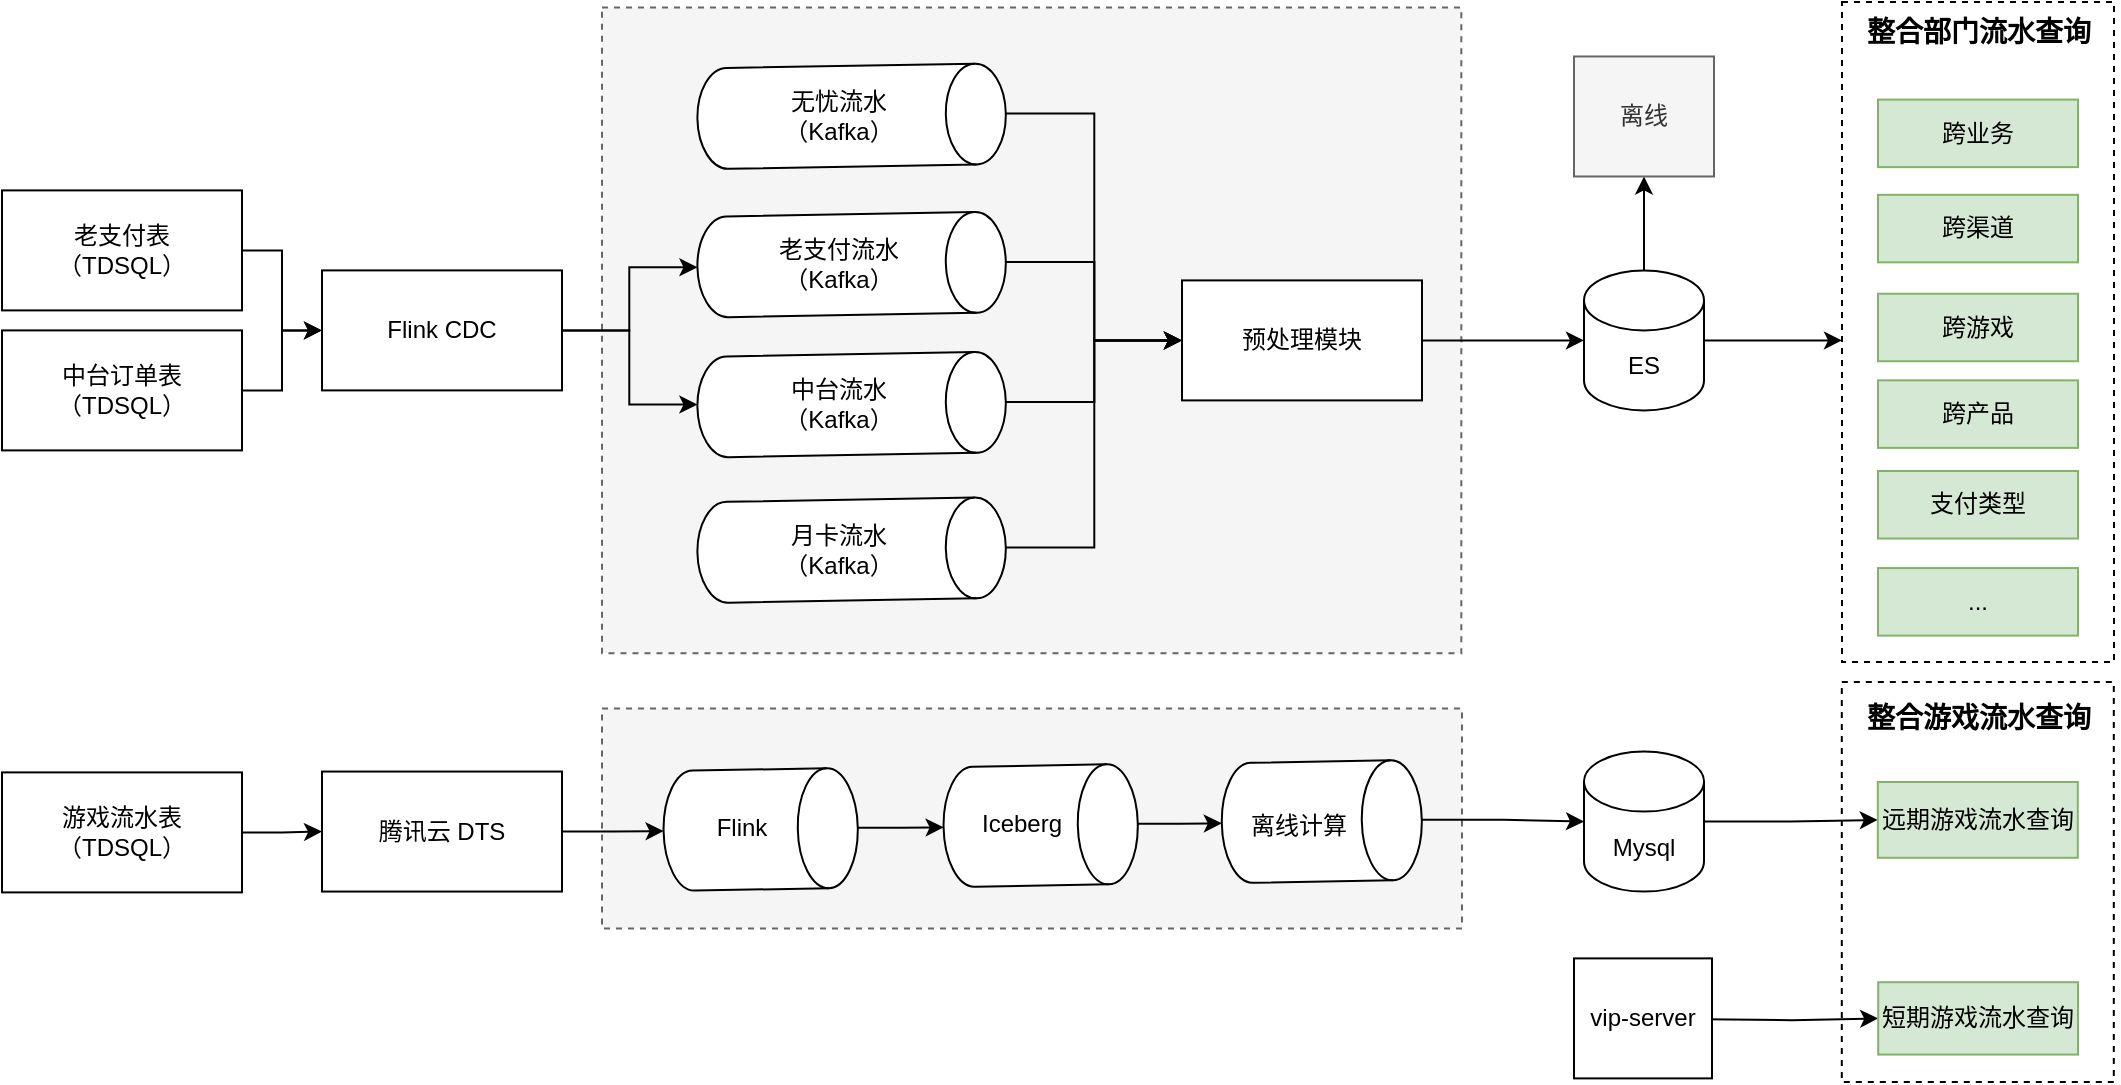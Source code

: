 <mxfile version="22.1.18" type="github">
  <diagram name="第 1 页" id="U7sybSRnqge9UdC9qBEp">
    <mxGraphModel dx="2261" dy="780" grid="1" gridSize="10" guides="1" tooltips="1" connect="1" arrows="1" fold="1" page="1" pageScale="1" pageWidth="827" pageHeight="1169" math="0" shadow="0">
      <root>
        <mxCell id="0" />
        <mxCell id="1" parent="0" />
        <mxCell id="HIGhhWwjRi3wT-E4ES3Q-131" value="" style="rounded=0;whiteSpace=wrap;html=1;dashed=1;" vertex="1" parent="1">
          <mxGeometry x="139.9" y="1100" width="136" height="200" as="geometry" />
        </mxCell>
        <mxCell id="HIGhhWwjRi3wT-E4ES3Q-67" value="" style="rounded=0;whiteSpace=wrap;html=1;dashed=1;fillColor=#f5f5f5;fontColor=#333333;strokeColor=#666666;" vertex="1" parent="1">
          <mxGeometry x="-480" y="762.75" width="429.67" height="322.9" as="geometry" />
        </mxCell>
        <mxCell id="HIGhhWwjRi3wT-E4ES3Q-70" style="edgeStyle=orthogonalEdgeStyle;rounded=0;orthogonalLoop=1;jettySize=auto;html=1;exitX=1;exitY=0.5;exitDx=0;exitDy=0;entryX=0;entryY=0.5;entryDx=0;entryDy=0;" edge="1" parent="1" source="HIGhhWwjRi3wT-E4ES3Q-37" target="HIGhhWwjRi3wT-E4ES3Q-39">
          <mxGeometry relative="1" as="geometry" />
        </mxCell>
        <mxCell id="HIGhhWwjRi3wT-E4ES3Q-37" value="老支付表&lt;br style=&quot;border-color: var(--border-color);&quot;&gt;（TDSQL）" style="rounded=0;whiteSpace=wrap;html=1;" vertex="1" parent="1">
          <mxGeometry x="-780" y="854.2" width="120" height="60" as="geometry" />
        </mxCell>
        <mxCell id="HIGhhWwjRi3wT-E4ES3Q-71" style="edgeStyle=orthogonalEdgeStyle;rounded=0;orthogonalLoop=1;jettySize=auto;html=1;exitX=1;exitY=0.5;exitDx=0;exitDy=0;entryX=0;entryY=0.5;entryDx=0;entryDy=0;" edge="1" parent="1" source="HIGhhWwjRi3wT-E4ES3Q-38" target="HIGhhWwjRi3wT-E4ES3Q-39">
          <mxGeometry relative="1" as="geometry" />
        </mxCell>
        <mxCell id="HIGhhWwjRi3wT-E4ES3Q-38" value="中台订单表&lt;br style=&quot;border-color: var(--border-color);&quot;&gt;（TDSQL）" style="rounded=0;whiteSpace=wrap;html=1;" vertex="1" parent="1">
          <mxGeometry x="-780" y="924.2" width="120" height="60" as="geometry" />
        </mxCell>
        <mxCell id="HIGhhWwjRi3wT-E4ES3Q-77" style="edgeStyle=orthogonalEdgeStyle;rounded=0;orthogonalLoop=1;jettySize=auto;html=1;exitX=1;exitY=0.5;exitDx=0;exitDy=0;" edge="1" parent="1" source="HIGhhWwjRi3wT-E4ES3Q-39" target="HIGhhWwjRi3wT-E4ES3Q-47">
          <mxGeometry relative="1" as="geometry" />
        </mxCell>
        <mxCell id="HIGhhWwjRi3wT-E4ES3Q-39" value="Flink CDC" style="rounded=0;whiteSpace=wrap;html=1;" vertex="1" parent="1">
          <mxGeometry x="-620" y="894.2" width="120" height="60" as="geometry" />
        </mxCell>
        <mxCell id="HIGhhWwjRi3wT-E4ES3Q-78" style="edgeStyle=orthogonalEdgeStyle;rounded=0;orthogonalLoop=1;jettySize=auto;html=1;exitX=1;exitY=0.5;exitDx=0;exitDy=0;" edge="1" parent="1" source="HIGhhWwjRi3wT-E4ES3Q-40" target="HIGhhWwjRi3wT-E4ES3Q-42">
          <mxGeometry relative="1" as="geometry" />
        </mxCell>
        <mxCell id="HIGhhWwjRi3wT-E4ES3Q-40" value="游戏流水表&lt;br&gt;（TDSQL）" style="rounded=0;whiteSpace=wrap;html=1;" vertex="1" parent="1">
          <mxGeometry x="-780" y="1145.2" width="120" height="60" as="geometry" />
        </mxCell>
        <mxCell id="HIGhhWwjRi3wT-E4ES3Q-42" value="腾讯云 DTS" style="rounded=0;whiteSpace=wrap;html=1;" vertex="1" parent="1">
          <mxGeometry x="-620" y="1144.78" width="120" height="60" as="geometry" />
        </mxCell>
        <mxCell id="HIGhhWwjRi3wT-E4ES3Q-53" value="" style="rounded=0;whiteSpace=wrap;html=1;dashed=1;fillColor=#f5f5f5;fontColor=#333333;strokeColor=#666666;" vertex="1" parent="1">
          <mxGeometry x="-480" y="1113.2" width="430" height="110" as="geometry" />
        </mxCell>
        <mxCell id="HIGhhWwjRi3wT-E4ES3Q-54" value="" style="shape=cylinder3;whiteSpace=wrap;html=1;boundedLbl=1;backgroundOutline=1;size=15;rotation=89;" vertex="1" parent="1">
          <mxGeometry x="-430.66" y="1125.15" width="60" height="97.11" as="geometry" />
        </mxCell>
        <mxCell id="HIGhhWwjRi3wT-E4ES3Q-55" value="Flink" style="text;html=1;strokeColor=none;fillColor=none;align=center;verticalAlign=middle;whiteSpace=wrap;rounded=0;" vertex="1" parent="1">
          <mxGeometry x="-440" y="1158.34" width="60" height="30" as="geometry" />
        </mxCell>
        <mxCell id="HIGhhWwjRi3wT-E4ES3Q-56" value="" style="shape=cylinder3;whiteSpace=wrap;html=1;boundedLbl=1;backgroundOutline=1;size=15;rotation=89;" vertex="1" parent="1">
          <mxGeometry x="-290.66" y="1123.2" width="60" height="97.11" as="geometry" />
        </mxCell>
        <mxCell id="HIGhhWwjRi3wT-E4ES3Q-57" value="Iceberg" style="text;html=1;strokeColor=none;fillColor=none;align=center;verticalAlign=middle;whiteSpace=wrap;rounded=0;" vertex="1" parent="1">
          <mxGeometry x="-300" y="1156.39" width="60" height="30" as="geometry" />
        </mxCell>
        <mxCell id="HIGhhWwjRi3wT-E4ES3Q-75" style="edgeStyle=orthogonalEdgeStyle;rounded=0;orthogonalLoop=1;jettySize=auto;html=1;exitX=0.5;exitY=0;exitDx=0;exitDy=0;exitPerimeter=0;" edge="1" parent="1" source="HIGhhWwjRi3wT-E4ES3Q-58" target="HIGhhWwjRi3wT-E4ES3Q-74">
          <mxGeometry relative="1" as="geometry" />
        </mxCell>
        <mxCell id="HIGhhWwjRi3wT-E4ES3Q-58" value="" style="shape=cylinder3;whiteSpace=wrap;html=1;boundedLbl=1;backgroundOutline=1;size=15;rotation=89;" vertex="1" parent="1">
          <mxGeometry x="-150.1" y="1119.78" width="60" height="100" as="geometry" />
        </mxCell>
        <mxCell id="HIGhhWwjRi3wT-E4ES3Q-59" value="离线计算" style="text;html=1;strokeColor=none;fillColor=none;align=center;verticalAlign=middle;whiteSpace=wrap;rounded=0;" vertex="1" parent="1">
          <mxGeometry x="-160" y="1155.16" width="57" height="33.19" as="geometry" />
        </mxCell>
        <mxCell id="HIGhhWwjRi3wT-E4ES3Q-60" style="edgeStyle=orthogonalEdgeStyle;rounded=0;orthogonalLoop=1;jettySize=auto;html=1;exitX=0.5;exitY=0;exitDx=0;exitDy=0;exitPerimeter=0;entryX=0.5;entryY=1;entryDx=0;entryDy=0;entryPerimeter=0;" edge="1" parent="1" source="HIGhhWwjRi3wT-E4ES3Q-54" target="HIGhhWwjRi3wT-E4ES3Q-56">
          <mxGeometry relative="1" as="geometry" />
        </mxCell>
        <mxCell id="HIGhhWwjRi3wT-E4ES3Q-66" style="edgeStyle=orthogonalEdgeStyle;rounded=0;orthogonalLoop=1;jettySize=auto;html=1;exitX=0.5;exitY=0;exitDx=0;exitDy=0;exitPerimeter=0;entryX=0.5;entryY=1;entryDx=0;entryDy=0;entryPerimeter=0;" edge="1" parent="1" source="HIGhhWwjRi3wT-E4ES3Q-56" target="HIGhhWwjRi3wT-E4ES3Q-58">
          <mxGeometry relative="1" as="geometry" />
        </mxCell>
        <mxCell id="HIGhhWwjRi3wT-E4ES3Q-73" style="edgeStyle=orthogonalEdgeStyle;rounded=0;orthogonalLoop=1;jettySize=auto;html=1;exitX=1;exitY=0.5;exitDx=0;exitDy=0;" edge="1" parent="1" source="HIGhhWwjRi3wT-E4ES3Q-68" target="HIGhhWwjRi3wT-E4ES3Q-72">
          <mxGeometry relative="1" as="geometry" />
        </mxCell>
        <mxCell id="HIGhhWwjRi3wT-E4ES3Q-68" value="预处理模块" style="rounded=0;whiteSpace=wrap;html=1;" vertex="1" parent="1">
          <mxGeometry x="-190" y="899.2" width="120" height="60" as="geometry" />
        </mxCell>
        <mxCell id="HIGhhWwjRi3wT-E4ES3Q-82" style="edgeStyle=orthogonalEdgeStyle;rounded=0;orthogonalLoop=1;jettySize=auto;html=1;exitX=1;exitY=0.5;exitDx=0;exitDy=0;exitPerimeter=0;" edge="1" parent="1" source="HIGhhWwjRi3wT-E4ES3Q-72">
          <mxGeometry relative="1" as="geometry">
            <mxPoint x="140" y="929.2" as="targetPoint" />
          </mxGeometry>
        </mxCell>
        <mxCell id="HIGhhWwjRi3wT-E4ES3Q-116" style="edgeStyle=orthogonalEdgeStyle;rounded=0;orthogonalLoop=1;jettySize=auto;html=1;exitX=0.5;exitY=0;exitDx=0;exitDy=0;exitPerimeter=0;" edge="1" parent="1" source="HIGhhWwjRi3wT-E4ES3Q-72" target="HIGhhWwjRi3wT-E4ES3Q-115">
          <mxGeometry relative="1" as="geometry" />
        </mxCell>
        <mxCell id="HIGhhWwjRi3wT-E4ES3Q-72" value="ES" style="shape=cylinder3;whiteSpace=wrap;html=1;boundedLbl=1;backgroundOutline=1;size=15;" vertex="1" parent="1">
          <mxGeometry x="11" y="894.2" width="60" height="70" as="geometry" />
        </mxCell>
        <mxCell id="HIGhhWwjRi3wT-E4ES3Q-84" style="edgeStyle=orthogonalEdgeStyle;rounded=0;orthogonalLoop=1;jettySize=auto;html=1;exitX=1;exitY=0.5;exitDx=0;exitDy=0;exitPerimeter=0;" edge="1" parent="1" source="HIGhhWwjRi3wT-E4ES3Q-74" target="HIGhhWwjRi3wT-E4ES3Q-83">
          <mxGeometry relative="1" as="geometry" />
        </mxCell>
        <mxCell id="HIGhhWwjRi3wT-E4ES3Q-74" value="Mysql" style="shape=cylinder3;whiteSpace=wrap;html=1;boundedLbl=1;backgroundOutline=1;size=15;" vertex="1" parent="1">
          <mxGeometry x="11" y="1134.78" width="60" height="70" as="geometry" />
        </mxCell>
        <mxCell id="HIGhhWwjRi3wT-E4ES3Q-86" style="edgeStyle=orthogonalEdgeStyle;rounded=0;orthogonalLoop=1;jettySize=auto;html=1;exitX=0.5;exitY=0;exitDx=0;exitDy=0;exitPerimeter=0;entryX=0;entryY=0.5;entryDx=0;entryDy=0;" edge="1" parent="1" source="HIGhhWwjRi3wT-E4ES3Q-45" target="HIGhhWwjRi3wT-E4ES3Q-68">
          <mxGeometry relative="1" as="geometry" />
        </mxCell>
        <mxCell id="HIGhhWwjRi3wT-E4ES3Q-45" value="" style="shape=cylinder3;whiteSpace=wrap;html=1;boundedLbl=1;backgroundOutline=1;size=15;rotation=89;" vertex="1" parent="1">
          <mxGeometry x="-380.394" y="814.195" width="50.398" height="154.209" as="geometry" />
        </mxCell>
        <mxCell id="HIGhhWwjRi3wT-E4ES3Q-46" value="老支付流水&lt;br style=&quot;border-color: var(--border-color);&quot;&gt;（Kafka）" style="text;html=1;strokeColor=none;fillColor=none;align=center;verticalAlign=middle;whiteSpace=wrap;rounded=0;" vertex="1" parent="1">
          <mxGeometry x="-412.22" y="876.435" width="100.795" height="30.0" as="geometry" />
        </mxCell>
        <mxCell id="HIGhhWwjRi3wT-E4ES3Q-87" style="edgeStyle=orthogonalEdgeStyle;rounded=0;orthogonalLoop=1;jettySize=auto;html=1;exitX=0.5;exitY=0;exitDx=0;exitDy=0;exitPerimeter=0;entryX=0;entryY=0.5;entryDx=0;entryDy=0;" edge="1" parent="1" source="HIGhhWwjRi3wT-E4ES3Q-47" target="HIGhhWwjRi3wT-E4ES3Q-68">
          <mxGeometry relative="1" as="geometry" />
        </mxCell>
        <mxCell id="HIGhhWwjRi3wT-E4ES3Q-47" value="" style="shape=cylinder3;whiteSpace=wrap;html=1;boundedLbl=1;backgroundOutline=1;size=15;rotation=89;" vertex="1" parent="1">
          <mxGeometry x="-380.394" y="884.195" width="50.398" height="154.209" as="geometry" />
        </mxCell>
        <mxCell id="HIGhhWwjRi3wT-E4ES3Q-48" value="中台流水&lt;br style=&quot;border-color: var(--border-color);&quot;&gt;（Kafka）" style="text;html=1;strokeColor=none;fillColor=none;align=center;verticalAlign=middle;whiteSpace=wrap;rounded=0;" vertex="1" parent="1">
          <mxGeometry x="-412.22" y="946.434" width="100.795" height="30.0" as="geometry" />
        </mxCell>
        <mxCell id="HIGhhWwjRi3wT-E4ES3Q-89" style="edgeStyle=orthogonalEdgeStyle;rounded=0;orthogonalLoop=1;jettySize=auto;html=1;exitX=0.5;exitY=0;exitDx=0;exitDy=0;exitPerimeter=0;entryX=0;entryY=0.5;entryDx=0;entryDy=0;" edge="1" parent="1" source="HIGhhWwjRi3wT-E4ES3Q-49" target="HIGhhWwjRi3wT-E4ES3Q-68">
          <mxGeometry relative="1" as="geometry" />
        </mxCell>
        <mxCell id="HIGhhWwjRi3wT-E4ES3Q-49" value="" style="shape=cylinder3;whiteSpace=wrap;html=1;boundedLbl=1;backgroundOutline=1;size=15;rotation=89;" vertex="1" parent="1">
          <mxGeometry x="-380.394" y="956.936" width="50.398" height="154.209" as="geometry" />
        </mxCell>
        <mxCell id="HIGhhWwjRi3wT-E4ES3Q-50" value="月卡流水&lt;br style=&quot;border-color: var(--border-color);&quot;&gt;（Kafka）" style="text;html=1;strokeColor=none;fillColor=none;align=center;verticalAlign=middle;whiteSpace=wrap;rounded=0;" vertex="1" parent="1">
          <mxGeometry x="-412.22" y="1019.176" width="100.795" height="30.0" as="geometry" />
        </mxCell>
        <mxCell id="HIGhhWwjRi3wT-E4ES3Q-85" style="edgeStyle=orthogonalEdgeStyle;rounded=0;orthogonalLoop=1;jettySize=auto;html=1;exitX=0.5;exitY=0;exitDx=0;exitDy=0;exitPerimeter=0;entryX=0;entryY=0.5;entryDx=0;entryDy=0;" edge="1" parent="1" source="HIGhhWwjRi3wT-E4ES3Q-51" target="HIGhhWwjRi3wT-E4ES3Q-68">
          <mxGeometry relative="1" as="geometry" />
        </mxCell>
        <mxCell id="HIGhhWwjRi3wT-E4ES3Q-51" value="" style="shape=cylinder3;whiteSpace=wrap;html=1;boundedLbl=1;backgroundOutline=1;size=15;rotation=89;" vertex="1" parent="1">
          <mxGeometry x="-380.394" y="739.996" width="50.398" height="154.209" as="geometry" />
        </mxCell>
        <mxCell id="HIGhhWwjRi3wT-E4ES3Q-52" value="无忧流水&lt;br style=&quot;border-color: var(--border-color);&quot;&gt;（Kafka）" style="text;html=1;strokeColor=none;fillColor=none;align=center;verticalAlign=middle;whiteSpace=wrap;rounded=0;" vertex="1" parent="1">
          <mxGeometry x="-412.22" y="802.235" width="100.795" height="30.0" as="geometry" />
        </mxCell>
        <mxCell id="HIGhhWwjRi3wT-E4ES3Q-76" style="edgeStyle=orthogonalEdgeStyle;rounded=0;orthogonalLoop=1;jettySize=auto;html=1;exitX=1;exitY=0.5;exitDx=0;exitDy=0;entryX=0.5;entryY=1;entryDx=0;entryDy=0;entryPerimeter=0;" edge="1" parent="1" source="HIGhhWwjRi3wT-E4ES3Q-39" target="HIGhhWwjRi3wT-E4ES3Q-45">
          <mxGeometry relative="1" as="geometry" />
        </mxCell>
        <mxCell id="HIGhhWwjRi3wT-E4ES3Q-79" style="edgeStyle=orthogonalEdgeStyle;rounded=0;orthogonalLoop=1;jettySize=auto;html=1;exitX=1;exitY=0.5;exitDx=0;exitDy=0;entryX=0.5;entryY=1;entryDx=0;entryDy=0;entryPerimeter=0;" edge="1" parent="1" source="HIGhhWwjRi3wT-E4ES3Q-42" target="HIGhhWwjRi3wT-E4ES3Q-54">
          <mxGeometry relative="1" as="geometry" />
        </mxCell>
        <mxCell id="HIGhhWwjRi3wT-E4ES3Q-83" value="远期游戏流水查询" style="rounded=0;whiteSpace=wrap;html=1;fillColor=#d5e8d4;strokeColor=#82b366;" vertex="1" parent="1">
          <mxGeometry x="157.9" y="1150" width="100" height="37.9" as="geometry" />
        </mxCell>
        <mxCell id="HIGhhWwjRi3wT-E4ES3Q-111" style="edgeStyle=orthogonalEdgeStyle;rounded=0;orthogonalLoop=1;jettySize=auto;html=1;exitX=1;exitY=0.5;exitDx=0;exitDy=0;exitPerimeter=0;" edge="1" parent="1" target="HIGhhWwjRi3wT-E4ES3Q-114">
          <mxGeometry relative="1" as="geometry">
            <mxPoint x="70.9" y="1268.58" as="sourcePoint" />
          </mxGeometry>
        </mxCell>
        <mxCell id="HIGhhWwjRi3wT-E4ES3Q-114" value="短期游戏流水查询" style="rounded=0;whiteSpace=wrap;html=1;fillColor=#d5e8d4;strokeColor=#82b366;" vertex="1" parent="1">
          <mxGeometry x="158.1" y="1250.1" width="99.9" height="36.19" as="geometry" />
        </mxCell>
        <mxCell id="HIGhhWwjRi3wT-E4ES3Q-115" value="离线" style="rounded=0;whiteSpace=wrap;html=1;fillColor=#f5f5f5;strokeColor=#666666;fontColor=#333333;" vertex="1" parent="1">
          <mxGeometry x="6" y="787.24" width="70" height="60" as="geometry" />
        </mxCell>
        <mxCell id="HIGhhWwjRi3wT-E4ES3Q-121" value="vip-server" style="rounded=0;whiteSpace=wrap;html=1;" vertex="1" parent="1">
          <mxGeometry x="6" y="1238.19" width="69" height="60" as="geometry" />
        </mxCell>
        <mxCell id="HIGhhWwjRi3wT-E4ES3Q-123" value="" style="rounded=0;whiteSpace=wrap;html=1;dashed=1;" vertex="1" parent="1">
          <mxGeometry x="140" y="760" width="136" height="330" as="geometry" />
        </mxCell>
        <mxCell id="HIGhhWwjRi3wT-E4ES3Q-132" value="整合部门流水查询" style="text;html=1;align=center;verticalAlign=middle;resizable=0;points=[];autosize=1;strokeColor=none;fillColor=none;fontStyle=1;fontSize=14;" vertex="1" parent="1">
          <mxGeometry x="138.05" y="760" width="140" height="30" as="geometry" />
        </mxCell>
        <mxCell id="HIGhhWwjRi3wT-E4ES3Q-124" value="跨业务" style="rounded=0;whiteSpace=wrap;html=1;fillColor=#d5e8d4;strokeColor=#82b366;" vertex="1" parent="1">
          <mxGeometry x="158" y="808.8" width="100" height="33.77" as="geometry" />
        </mxCell>
        <mxCell id="HIGhhWwjRi3wT-E4ES3Q-125" value="跨渠道" style="rounded=0;whiteSpace=wrap;html=1;fillColor=#d5e8d4;strokeColor=#82b366;" vertex="1" parent="1">
          <mxGeometry x="158" y="856.407" width="100" height="33.77" as="geometry" />
        </mxCell>
        <mxCell id="HIGhhWwjRi3wT-E4ES3Q-126" value="跨游戏" style="rounded=0;whiteSpace=wrap;html=1;fillColor=#d5e8d4;strokeColor=#82b366;" vertex="1" parent="1">
          <mxGeometry x="158" y="905.862" width="100" height="33.77" as="geometry" />
        </mxCell>
        <mxCell id="HIGhhWwjRi3wT-E4ES3Q-127" value="跨产品" style="rounded=0;whiteSpace=wrap;html=1;fillColor=#d5e8d4;strokeColor=#82b366;" vertex="1" parent="1">
          <mxGeometry x="158" y="949.176" width="100" height="33.77" as="geometry" />
        </mxCell>
        <mxCell id="HIGhhWwjRi3wT-E4ES3Q-128" value="支付类型" style="rounded=0;whiteSpace=wrap;html=1;fillColor=#d5e8d4;strokeColor=#82b366;" vertex="1" parent="1">
          <mxGeometry x="158" y="994.499" width="100" height="33.77" as="geometry" />
        </mxCell>
        <mxCell id="HIGhhWwjRi3wT-E4ES3Q-129" value="..." style="rounded=0;whiteSpace=wrap;html=1;fillColor=#d5e8d4;strokeColor=#82b366;" vertex="1" parent="1">
          <mxGeometry x="158" y="1043.03" width="100" height="33.77" as="geometry" />
        </mxCell>
        <mxCell id="HIGhhWwjRi3wT-E4ES3Q-133" value="整合游戏流水查询" style="text;html=1;align=center;verticalAlign=middle;resizable=0;points=[];autosize=1;strokeColor=none;fillColor=none;fontStyle=1;fontSize=14;" vertex="1" parent="1">
          <mxGeometry x="138.05" y="1103.15" width="140" height="30" as="geometry" />
        </mxCell>
      </root>
    </mxGraphModel>
  </diagram>
</mxfile>
